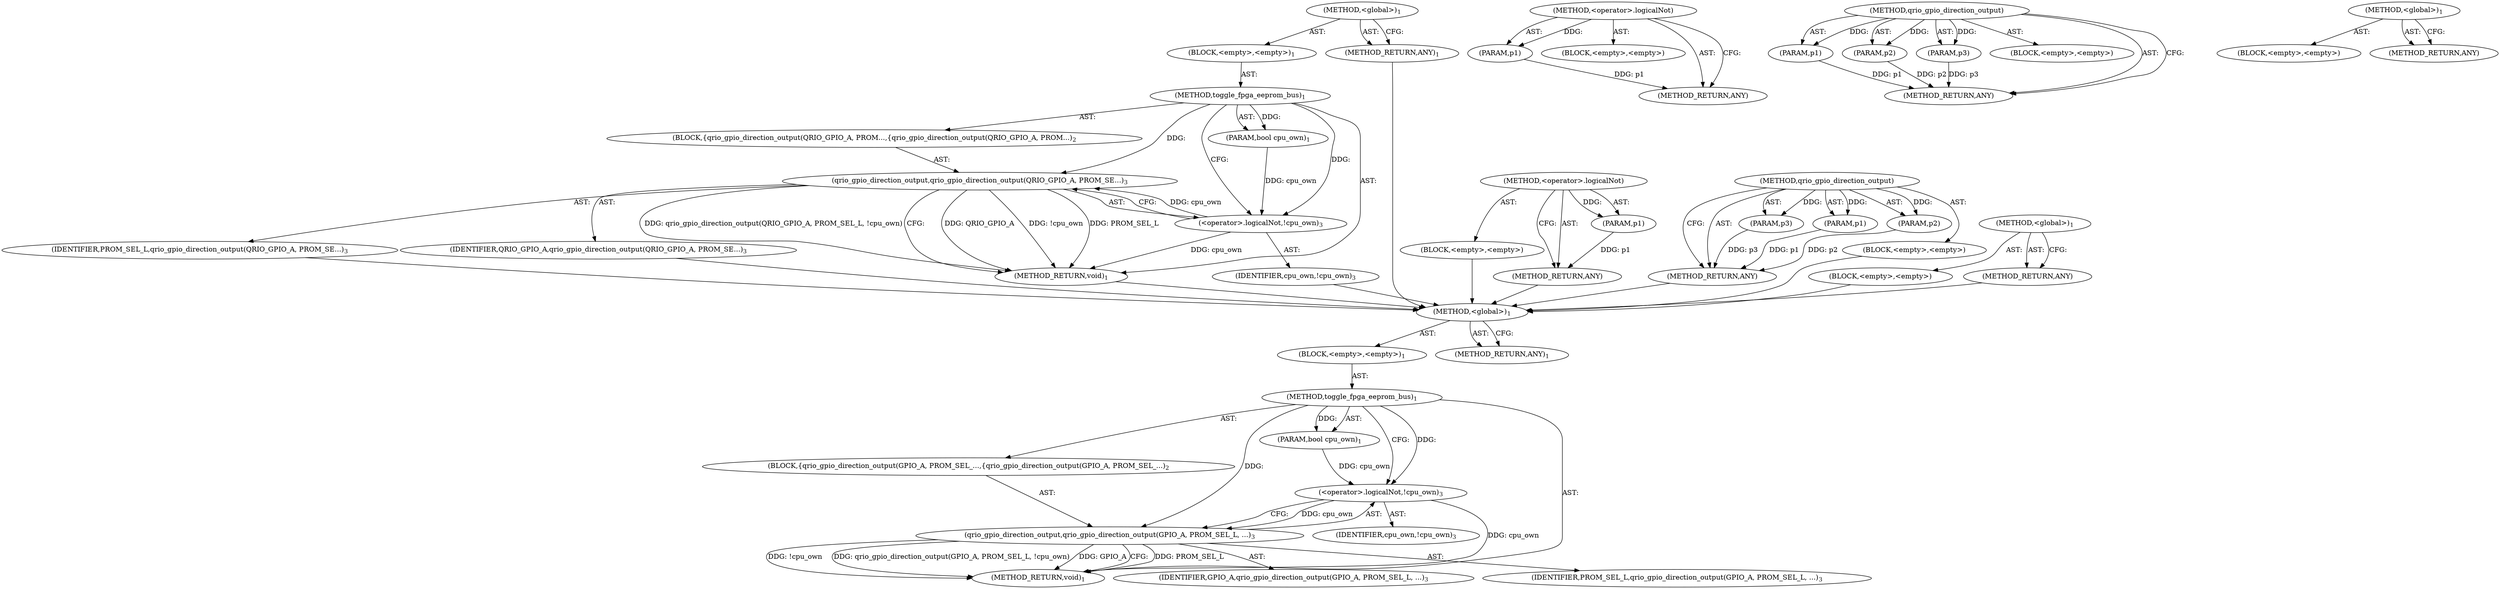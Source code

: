 digraph "&lt;global&gt;" {
vulnerable_6 [label=<(METHOD,&lt;global&gt;)<SUB>1</SUB>>];
vulnerable_7 [label=<(BLOCK,&lt;empty&gt;,&lt;empty&gt;)<SUB>1</SUB>>];
vulnerable_8 [label=<(METHOD,toggle_fpga_eeprom_bus)<SUB>1</SUB>>];
vulnerable_9 [label=<(PARAM,bool cpu_own)<SUB>1</SUB>>];
vulnerable_10 [label=<(BLOCK,{
	qrio_gpio_direction_output(GPIO_A, PROM_SEL_...,{
	qrio_gpio_direction_output(GPIO_A, PROM_SEL_...)<SUB>2</SUB>>];
vulnerable_11 [label=<(qrio_gpio_direction_output,qrio_gpio_direction_output(GPIO_A, PROM_SEL_L, ...)<SUB>3</SUB>>];
vulnerable_12 [label=<(IDENTIFIER,GPIO_A,qrio_gpio_direction_output(GPIO_A, PROM_SEL_L, ...)<SUB>3</SUB>>];
vulnerable_13 [label=<(IDENTIFIER,PROM_SEL_L,qrio_gpio_direction_output(GPIO_A, PROM_SEL_L, ...)<SUB>3</SUB>>];
vulnerable_14 [label=<(&lt;operator&gt;.logicalNot,!cpu_own)<SUB>3</SUB>>];
vulnerable_15 [label=<(IDENTIFIER,cpu_own,!cpu_own)<SUB>3</SUB>>];
vulnerable_16 [label=<(METHOD_RETURN,void)<SUB>1</SUB>>];
vulnerable_18 [label=<(METHOD_RETURN,ANY)<SUB>1</SUB>>];
vulnerable_39 [label=<(METHOD,&lt;operator&gt;.logicalNot)>];
vulnerable_40 [label=<(PARAM,p1)>];
vulnerable_41 [label=<(BLOCK,&lt;empty&gt;,&lt;empty&gt;)>];
vulnerable_42 [label=<(METHOD_RETURN,ANY)>];
vulnerable_33 [label=<(METHOD,qrio_gpio_direction_output)>];
vulnerable_34 [label=<(PARAM,p1)>];
vulnerable_35 [label=<(PARAM,p2)>];
vulnerable_36 [label=<(PARAM,p3)>];
vulnerable_37 [label=<(BLOCK,&lt;empty&gt;,&lt;empty&gt;)>];
vulnerable_38 [label=<(METHOD_RETURN,ANY)>];
vulnerable_27 [label=<(METHOD,&lt;global&gt;)<SUB>1</SUB>>];
vulnerable_28 [label=<(BLOCK,&lt;empty&gt;,&lt;empty&gt;)>];
vulnerable_29 [label=<(METHOD_RETURN,ANY)>];
fixed_6 [label=<(METHOD,&lt;global&gt;)<SUB>1</SUB>>];
fixed_7 [label=<(BLOCK,&lt;empty&gt;,&lt;empty&gt;)<SUB>1</SUB>>];
fixed_8 [label=<(METHOD,toggle_fpga_eeprom_bus)<SUB>1</SUB>>];
fixed_9 [label=<(PARAM,bool cpu_own)<SUB>1</SUB>>];
fixed_10 [label=<(BLOCK,{
	qrio_gpio_direction_output(QRIO_GPIO_A, PROM...,{
	qrio_gpio_direction_output(QRIO_GPIO_A, PROM...)<SUB>2</SUB>>];
fixed_11 [label=<(qrio_gpio_direction_output,qrio_gpio_direction_output(QRIO_GPIO_A, PROM_SE...)<SUB>3</SUB>>];
fixed_12 [label=<(IDENTIFIER,QRIO_GPIO_A,qrio_gpio_direction_output(QRIO_GPIO_A, PROM_SE...)<SUB>3</SUB>>];
fixed_13 [label=<(IDENTIFIER,PROM_SEL_L,qrio_gpio_direction_output(QRIO_GPIO_A, PROM_SE...)<SUB>3</SUB>>];
fixed_14 [label=<(&lt;operator&gt;.logicalNot,!cpu_own)<SUB>3</SUB>>];
fixed_15 [label=<(IDENTIFIER,cpu_own,!cpu_own)<SUB>3</SUB>>];
fixed_16 [label=<(METHOD_RETURN,void)<SUB>1</SUB>>];
fixed_18 [label=<(METHOD_RETURN,ANY)<SUB>1</SUB>>];
fixed_39 [label=<(METHOD,&lt;operator&gt;.logicalNot)>];
fixed_40 [label=<(PARAM,p1)>];
fixed_41 [label=<(BLOCK,&lt;empty&gt;,&lt;empty&gt;)>];
fixed_42 [label=<(METHOD_RETURN,ANY)>];
fixed_33 [label=<(METHOD,qrio_gpio_direction_output)>];
fixed_34 [label=<(PARAM,p1)>];
fixed_35 [label=<(PARAM,p2)>];
fixed_36 [label=<(PARAM,p3)>];
fixed_37 [label=<(BLOCK,&lt;empty&gt;,&lt;empty&gt;)>];
fixed_38 [label=<(METHOD_RETURN,ANY)>];
fixed_27 [label=<(METHOD,&lt;global&gt;)<SUB>1</SUB>>];
fixed_28 [label=<(BLOCK,&lt;empty&gt;,&lt;empty&gt;)>];
fixed_29 [label=<(METHOD_RETURN,ANY)>];
vulnerable_6 -> vulnerable_7  [key=0, label="AST: "];
vulnerable_6 -> vulnerable_18  [key=0, label="AST: "];
vulnerable_6 -> vulnerable_18  [key=1, label="CFG: "];
vulnerable_7 -> vulnerable_8  [key=0, label="AST: "];
vulnerable_8 -> vulnerable_9  [key=0, label="AST: "];
vulnerable_8 -> vulnerable_9  [key=1, label="DDG: "];
vulnerable_8 -> vulnerable_10  [key=0, label="AST: "];
vulnerable_8 -> vulnerable_16  [key=0, label="AST: "];
vulnerable_8 -> vulnerable_14  [key=0, label="CFG: "];
vulnerable_8 -> vulnerable_14  [key=1, label="DDG: "];
vulnerable_8 -> vulnerable_11  [key=0, label="DDG: "];
vulnerable_9 -> vulnerable_14  [key=0, label="DDG: cpu_own"];
vulnerable_10 -> vulnerable_11  [key=0, label="AST: "];
vulnerable_11 -> vulnerable_12  [key=0, label="AST: "];
vulnerable_11 -> vulnerable_13  [key=0, label="AST: "];
vulnerable_11 -> vulnerable_14  [key=0, label="AST: "];
vulnerable_11 -> vulnerable_16  [key=0, label="CFG: "];
vulnerable_11 -> vulnerable_16  [key=1, label="DDG: PROM_SEL_L"];
vulnerable_11 -> vulnerable_16  [key=2, label="DDG: !cpu_own"];
vulnerable_11 -> vulnerable_16  [key=3, label="DDG: qrio_gpio_direction_output(GPIO_A, PROM_SEL_L, !cpu_own)"];
vulnerable_11 -> vulnerable_16  [key=4, label="DDG: GPIO_A"];
vulnerable_14 -> vulnerable_15  [key=0, label="AST: "];
vulnerable_14 -> vulnerable_11  [key=0, label="CFG: "];
vulnerable_14 -> vulnerable_11  [key=1, label="DDG: cpu_own"];
vulnerable_14 -> vulnerable_16  [key=0, label="DDG: cpu_own"];
vulnerable_39 -> vulnerable_40  [key=0, label="AST: "];
vulnerable_39 -> vulnerable_40  [key=1, label="DDG: "];
vulnerable_39 -> vulnerable_41  [key=0, label="AST: "];
vulnerable_39 -> vulnerable_42  [key=0, label="AST: "];
vulnerable_39 -> vulnerable_42  [key=1, label="CFG: "];
vulnerable_40 -> vulnerable_42  [key=0, label="DDG: p1"];
vulnerable_33 -> vulnerable_34  [key=0, label="AST: "];
vulnerable_33 -> vulnerable_34  [key=1, label="DDG: "];
vulnerable_33 -> vulnerable_37  [key=0, label="AST: "];
vulnerable_33 -> vulnerable_35  [key=0, label="AST: "];
vulnerable_33 -> vulnerable_35  [key=1, label="DDG: "];
vulnerable_33 -> vulnerable_38  [key=0, label="AST: "];
vulnerable_33 -> vulnerable_38  [key=1, label="CFG: "];
vulnerable_33 -> vulnerable_36  [key=0, label="AST: "];
vulnerable_33 -> vulnerable_36  [key=1, label="DDG: "];
vulnerable_34 -> vulnerable_38  [key=0, label="DDG: p1"];
vulnerable_35 -> vulnerable_38  [key=0, label="DDG: p2"];
vulnerable_36 -> vulnerable_38  [key=0, label="DDG: p3"];
vulnerable_27 -> vulnerable_28  [key=0, label="AST: "];
vulnerable_27 -> vulnerable_29  [key=0, label="AST: "];
vulnerable_27 -> vulnerable_29  [key=1, label="CFG: "];
fixed_6 -> fixed_7  [key=0, label="AST: "];
fixed_6 -> fixed_18  [key=0, label="AST: "];
fixed_6 -> fixed_18  [key=1, label="CFG: "];
fixed_7 -> fixed_8  [key=0, label="AST: "];
fixed_8 -> fixed_9  [key=0, label="AST: "];
fixed_8 -> fixed_9  [key=1, label="DDG: "];
fixed_8 -> fixed_10  [key=0, label="AST: "];
fixed_8 -> fixed_16  [key=0, label="AST: "];
fixed_8 -> fixed_14  [key=0, label="CFG: "];
fixed_8 -> fixed_14  [key=1, label="DDG: "];
fixed_8 -> fixed_11  [key=0, label="DDG: "];
fixed_9 -> fixed_14  [key=0, label="DDG: cpu_own"];
fixed_10 -> fixed_11  [key=0, label="AST: "];
fixed_11 -> fixed_12  [key=0, label="AST: "];
fixed_11 -> fixed_13  [key=0, label="AST: "];
fixed_11 -> fixed_14  [key=0, label="AST: "];
fixed_11 -> fixed_16  [key=0, label="CFG: "];
fixed_11 -> fixed_16  [key=1, label="DDG: QRIO_GPIO_A"];
fixed_11 -> fixed_16  [key=2, label="DDG: !cpu_own"];
fixed_11 -> fixed_16  [key=3, label="DDG: qrio_gpio_direction_output(QRIO_GPIO_A, PROM_SEL_L, !cpu_own)"];
fixed_11 -> fixed_16  [key=4, label="DDG: PROM_SEL_L"];
fixed_12 -> vulnerable_6  [key=0];
fixed_13 -> vulnerable_6  [key=0];
fixed_14 -> fixed_15  [key=0, label="AST: "];
fixed_14 -> fixed_11  [key=0, label="CFG: "];
fixed_14 -> fixed_11  [key=1, label="DDG: cpu_own"];
fixed_14 -> fixed_16  [key=0, label="DDG: cpu_own"];
fixed_15 -> vulnerable_6  [key=0];
fixed_16 -> vulnerable_6  [key=0];
fixed_18 -> vulnerable_6  [key=0];
fixed_39 -> fixed_40  [key=0, label="AST: "];
fixed_39 -> fixed_40  [key=1, label="DDG: "];
fixed_39 -> fixed_41  [key=0, label="AST: "];
fixed_39 -> fixed_42  [key=0, label="AST: "];
fixed_39 -> fixed_42  [key=1, label="CFG: "];
fixed_40 -> fixed_42  [key=0, label="DDG: p1"];
fixed_41 -> vulnerable_6  [key=0];
fixed_42 -> vulnerable_6  [key=0];
fixed_33 -> fixed_34  [key=0, label="AST: "];
fixed_33 -> fixed_34  [key=1, label="DDG: "];
fixed_33 -> fixed_37  [key=0, label="AST: "];
fixed_33 -> fixed_35  [key=0, label="AST: "];
fixed_33 -> fixed_35  [key=1, label="DDG: "];
fixed_33 -> fixed_38  [key=0, label="AST: "];
fixed_33 -> fixed_38  [key=1, label="CFG: "];
fixed_33 -> fixed_36  [key=0, label="AST: "];
fixed_33 -> fixed_36  [key=1, label="DDG: "];
fixed_34 -> fixed_38  [key=0, label="DDG: p1"];
fixed_35 -> fixed_38  [key=0, label="DDG: p2"];
fixed_36 -> fixed_38  [key=0, label="DDG: p3"];
fixed_37 -> vulnerable_6  [key=0];
fixed_38 -> vulnerable_6  [key=0];
fixed_27 -> fixed_28  [key=0, label="AST: "];
fixed_27 -> fixed_29  [key=0, label="AST: "];
fixed_27 -> fixed_29  [key=1, label="CFG: "];
fixed_28 -> vulnerable_6  [key=0];
fixed_29 -> vulnerable_6  [key=0];
}
